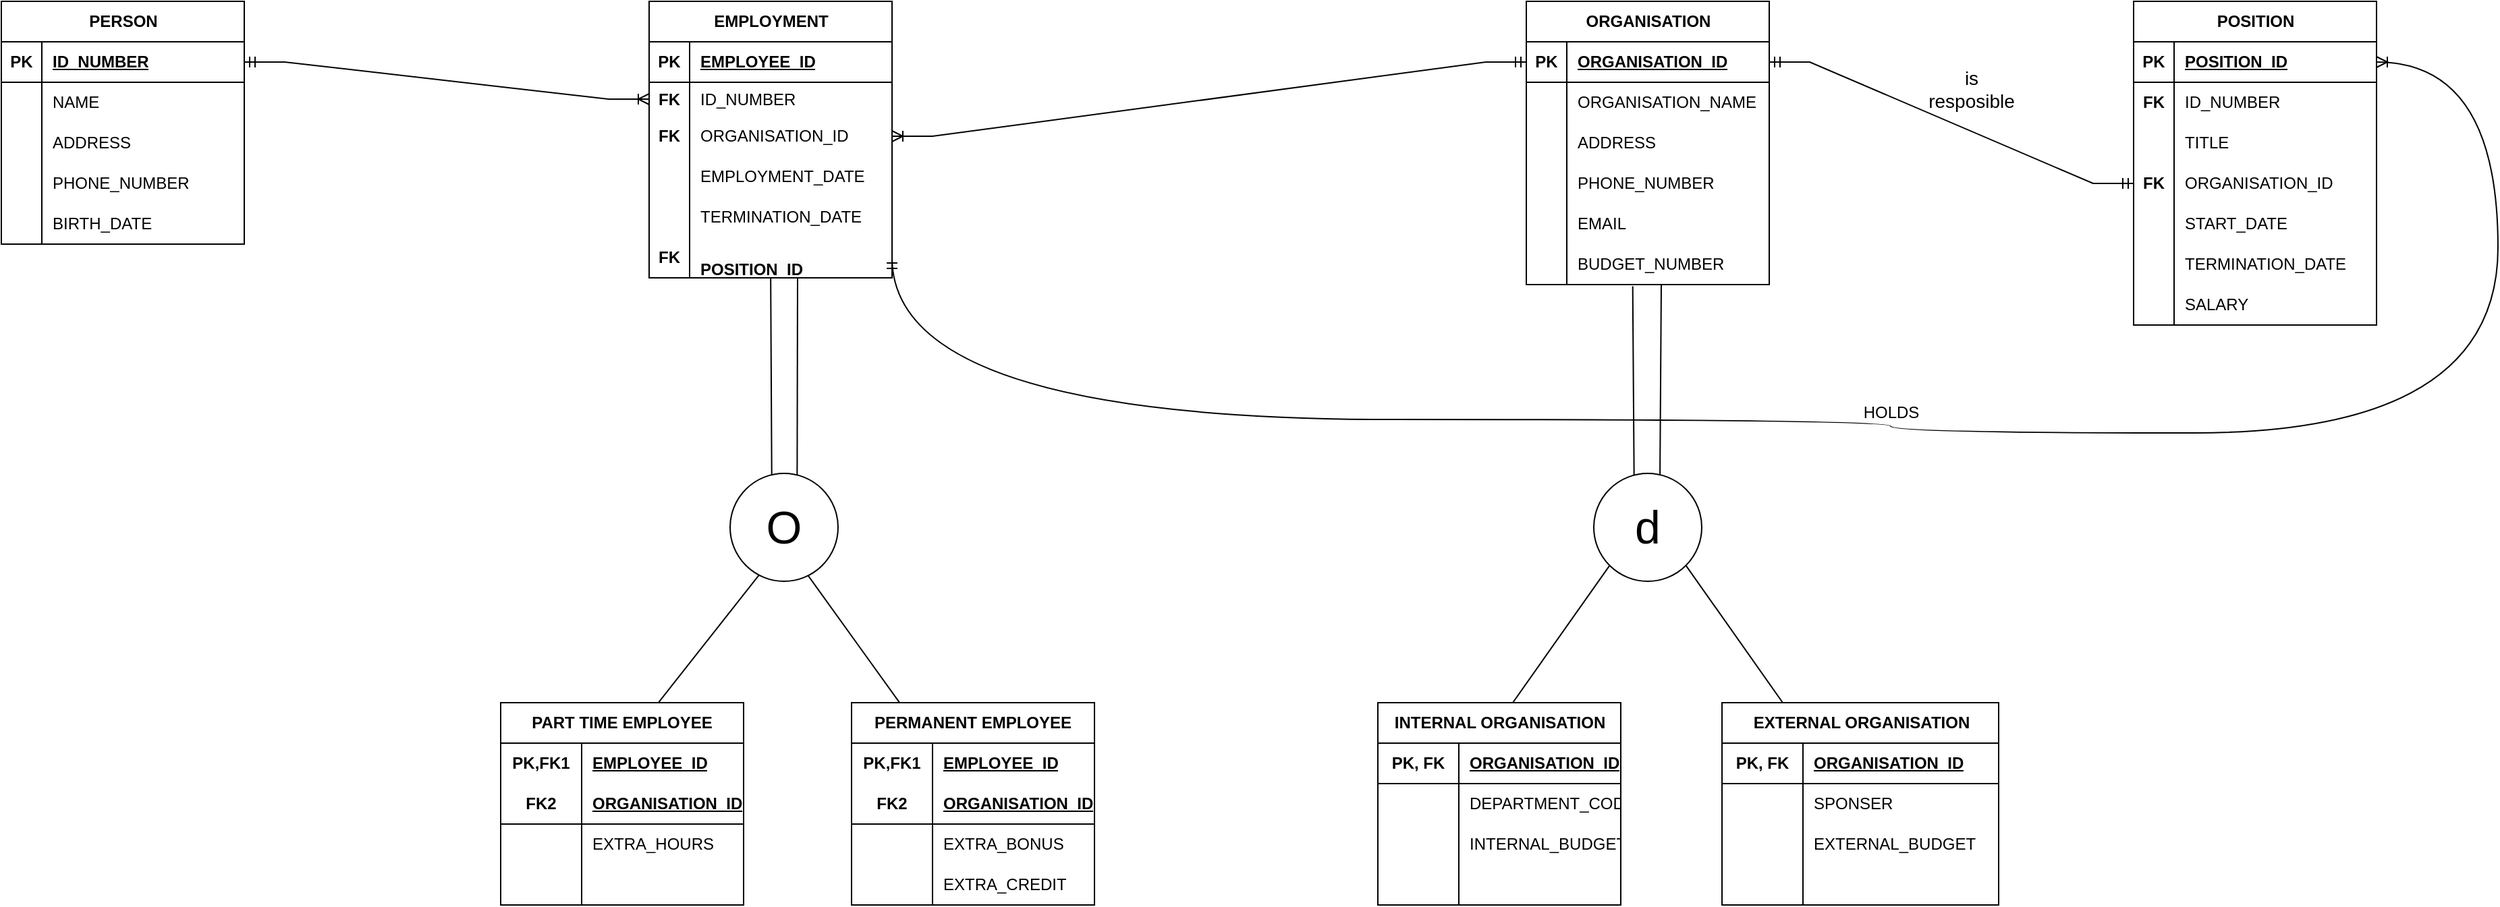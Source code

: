 <mxfile version="26.0.16">
  <diagram id="R2lEEEUBdFMjLlhIrx00" name="Page-1">
    <mxGraphModel dx="1843" dy="956" grid="1" gridSize="10" guides="1" tooltips="1" connect="1" arrows="1" fold="1" page="1" pageScale="1" pageWidth="850" pageHeight="1100" math="0" shadow="0" extFonts="Permanent Marker^https://fonts.googleapis.com/css?family=Permanent+Marker">
      <root>
        <mxCell id="0" />
        <mxCell id="1" parent="0" />
        <mxCell id="_ibBKBcFmwspzpbXnlDC-12" value="PERSON" style="shape=table;startSize=30;container=1;collapsible=1;childLayout=tableLayout;fixedRows=1;rowLines=0;fontStyle=1;align=center;resizeLast=1;html=1;" parent="1" vertex="1">
          <mxGeometry y="120" width="180" height="180" as="geometry" />
        </mxCell>
        <mxCell id="_ibBKBcFmwspzpbXnlDC-13" value="" style="shape=tableRow;horizontal=0;startSize=0;swimlaneHead=0;swimlaneBody=0;fillColor=none;collapsible=0;dropTarget=0;points=[[0,0.5],[1,0.5]];portConstraint=eastwest;top=0;left=0;right=0;bottom=1;" parent="_ibBKBcFmwspzpbXnlDC-12" vertex="1">
          <mxGeometry y="30" width="180" height="30" as="geometry" />
        </mxCell>
        <mxCell id="_ibBKBcFmwspzpbXnlDC-14" value="PK" style="shape=partialRectangle;connectable=0;fillColor=none;top=0;left=0;bottom=0;right=0;fontStyle=1;overflow=hidden;whiteSpace=wrap;html=1;" parent="_ibBKBcFmwspzpbXnlDC-13" vertex="1">
          <mxGeometry width="30" height="30" as="geometry">
            <mxRectangle width="30" height="30" as="alternateBounds" />
          </mxGeometry>
        </mxCell>
        <mxCell id="_ibBKBcFmwspzpbXnlDC-15" value="ID_NUMBER" style="shape=partialRectangle;connectable=0;fillColor=none;top=0;left=0;bottom=0;right=0;align=left;spacingLeft=6;fontStyle=5;overflow=hidden;whiteSpace=wrap;html=1;" parent="_ibBKBcFmwspzpbXnlDC-13" vertex="1">
          <mxGeometry x="30" width="150" height="30" as="geometry">
            <mxRectangle width="150" height="30" as="alternateBounds" />
          </mxGeometry>
        </mxCell>
        <mxCell id="_ibBKBcFmwspzpbXnlDC-16" value="" style="shape=tableRow;horizontal=0;startSize=0;swimlaneHead=0;swimlaneBody=0;fillColor=none;collapsible=0;dropTarget=0;points=[[0,0.5],[1,0.5]];portConstraint=eastwest;top=0;left=0;right=0;bottom=0;" parent="_ibBKBcFmwspzpbXnlDC-12" vertex="1">
          <mxGeometry y="60" width="180" height="30" as="geometry" />
        </mxCell>
        <mxCell id="_ibBKBcFmwspzpbXnlDC-17" value="" style="shape=partialRectangle;connectable=0;fillColor=none;top=0;left=0;bottom=0;right=0;editable=1;overflow=hidden;whiteSpace=wrap;html=1;" parent="_ibBKBcFmwspzpbXnlDC-16" vertex="1">
          <mxGeometry width="30" height="30" as="geometry">
            <mxRectangle width="30" height="30" as="alternateBounds" />
          </mxGeometry>
        </mxCell>
        <mxCell id="_ibBKBcFmwspzpbXnlDC-18" value="NAME" style="shape=partialRectangle;connectable=0;fillColor=none;top=0;left=0;bottom=0;right=0;align=left;spacingLeft=6;overflow=hidden;whiteSpace=wrap;html=1;" parent="_ibBKBcFmwspzpbXnlDC-16" vertex="1">
          <mxGeometry x="30" width="150" height="30" as="geometry">
            <mxRectangle width="150" height="30" as="alternateBounds" />
          </mxGeometry>
        </mxCell>
        <mxCell id="_ibBKBcFmwspzpbXnlDC-19" value="" style="shape=tableRow;horizontal=0;startSize=0;swimlaneHead=0;swimlaneBody=0;fillColor=none;collapsible=0;dropTarget=0;points=[[0,0.5],[1,0.5]];portConstraint=eastwest;top=0;left=0;right=0;bottom=0;" parent="_ibBKBcFmwspzpbXnlDC-12" vertex="1">
          <mxGeometry y="90" width="180" height="30" as="geometry" />
        </mxCell>
        <mxCell id="_ibBKBcFmwspzpbXnlDC-20" value="" style="shape=partialRectangle;connectable=0;fillColor=none;top=0;left=0;bottom=0;right=0;editable=1;overflow=hidden;whiteSpace=wrap;html=1;" parent="_ibBKBcFmwspzpbXnlDC-19" vertex="1">
          <mxGeometry width="30" height="30" as="geometry">
            <mxRectangle width="30" height="30" as="alternateBounds" />
          </mxGeometry>
        </mxCell>
        <mxCell id="_ibBKBcFmwspzpbXnlDC-21" value="ADDRESS" style="shape=partialRectangle;connectable=0;fillColor=none;top=0;left=0;bottom=0;right=0;align=left;spacingLeft=6;overflow=hidden;whiteSpace=wrap;html=1;" parent="_ibBKBcFmwspzpbXnlDC-19" vertex="1">
          <mxGeometry x="30" width="150" height="30" as="geometry">
            <mxRectangle width="150" height="30" as="alternateBounds" />
          </mxGeometry>
        </mxCell>
        <mxCell id="_ibBKBcFmwspzpbXnlDC-22" value="" style="shape=tableRow;horizontal=0;startSize=0;swimlaneHead=0;swimlaneBody=0;fillColor=none;collapsible=0;dropTarget=0;points=[[0,0.5],[1,0.5]];portConstraint=eastwest;top=0;left=0;right=0;bottom=0;" parent="_ibBKBcFmwspzpbXnlDC-12" vertex="1">
          <mxGeometry y="120" width="180" height="30" as="geometry" />
        </mxCell>
        <mxCell id="_ibBKBcFmwspzpbXnlDC-23" value="" style="shape=partialRectangle;connectable=0;fillColor=none;top=0;left=0;bottom=0;right=0;editable=1;overflow=hidden;whiteSpace=wrap;html=1;" parent="_ibBKBcFmwspzpbXnlDC-22" vertex="1">
          <mxGeometry width="30" height="30" as="geometry">
            <mxRectangle width="30" height="30" as="alternateBounds" />
          </mxGeometry>
        </mxCell>
        <mxCell id="_ibBKBcFmwspzpbXnlDC-24" value="PHONE_NUMBER" style="shape=partialRectangle;connectable=0;fillColor=none;top=0;left=0;bottom=0;right=0;align=left;spacingLeft=6;overflow=hidden;whiteSpace=wrap;html=1;" parent="_ibBKBcFmwspzpbXnlDC-22" vertex="1">
          <mxGeometry x="30" width="150" height="30" as="geometry">
            <mxRectangle width="150" height="30" as="alternateBounds" />
          </mxGeometry>
        </mxCell>
        <mxCell id="_ibBKBcFmwspzpbXnlDC-31" value="" style="shape=tableRow;horizontal=0;startSize=0;swimlaneHead=0;swimlaneBody=0;fillColor=none;collapsible=0;dropTarget=0;points=[[0,0.5],[1,0.5]];portConstraint=eastwest;top=0;left=0;right=0;bottom=0;" parent="_ibBKBcFmwspzpbXnlDC-12" vertex="1">
          <mxGeometry y="150" width="180" height="30" as="geometry" />
        </mxCell>
        <mxCell id="_ibBKBcFmwspzpbXnlDC-32" value="" style="shape=partialRectangle;connectable=0;fillColor=none;top=0;left=0;bottom=0;right=0;editable=1;overflow=hidden;whiteSpace=wrap;html=1;" parent="_ibBKBcFmwspzpbXnlDC-31" vertex="1">
          <mxGeometry width="30" height="30" as="geometry">
            <mxRectangle width="30" height="30" as="alternateBounds" />
          </mxGeometry>
        </mxCell>
        <mxCell id="_ibBKBcFmwspzpbXnlDC-33" value="BIRTH_DATE" style="shape=partialRectangle;connectable=0;fillColor=none;top=0;left=0;bottom=0;right=0;align=left;spacingLeft=6;overflow=hidden;whiteSpace=wrap;html=1;" parent="_ibBKBcFmwspzpbXnlDC-31" vertex="1">
          <mxGeometry x="30" width="150" height="30" as="geometry">
            <mxRectangle width="150" height="30" as="alternateBounds" />
          </mxGeometry>
        </mxCell>
        <mxCell id="_ibBKBcFmwspzpbXnlDC-37" value="EMPLOYMENT" style="shape=table;startSize=30;container=1;collapsible=1;childLayout=tableLayout;fixedRows=1;rowLines=0;fontStyle=1;align=center;resizeLast=1;html=1;" parent="1" vertex="1">
          <mxGeometry x="480" y="120" width="180" height="205" as="geometry" />
        </mxCell>
        <mxCell id="_ibBKBcFmwspzpbXnlDC-38" value="" style="shape=tableRow;horizontal=0;startSize=0;swimlaneHead=0;swimlaneBody=0;fillColor=none;collapsible=0;dropTarget=0;points=[[0,0.5],[1,0.5]];portConstraint=eastwest;top=0;left=0;right=0;bottom=1;" parent="_ibBKBcFmwspzpbXnlDC-37" vertex="1">
          <mxGeometry y="30" width="180" height="30" as="geometry" />
        </mxCell>
        <mxCell id="_ibBKBcFmwspzpbXnlDC-39" value="PK" style="shape=partialRectangle;connectable=0;fillColor=none;top=0;left=0;bottom=0;right=0;fontStyle=1;overflow=hidden;whiteSpace=wrap;html=1;" parent="_ibBKBcFmwspzpbXnlDC-38" vertex="1">
          <mxGeometry width="30" height="30" as="geometry">
            <mxRectangle width="30" height="30" as="alternateBounds" />
          </mxGeometry>
        </mxCell>
        <mxCell id="_ibBKBcFmwspzpbXnlDC-40" value="EMPLOYEE_ID" style="shape=partialRectangle;connectable=0;fillColor=none;top=0;left=0;bottom=0;right=0;align=left;spacingLeft=6;fontStyle=5;overflow=hidden;whiteSpace=wrap;html=1;" parent="_ibBKBcFmwspzpbXnlDC-38" vertex="1">
          <mxGeometry x="30" width="150" height="30" as="geometry">
            <mxRectangle width="150" height="30" as="alternateBounds" />
          </mxGeometry>
        </mxCell>
        <mxCell id="_ibBKBcFmwspzpbXnlDC-41" value="" style="shape=tableRow;horizontal=0;startSize=0;swimlaneHead=0;swimlaneBody=0;fillColor=none;collapsible=0;dropTarget=0;points=[[0,0.5],[1,0.5]];portConstraint=eastwest;top=0;left=0;right=0;bottom=0;" parent="_ibBKBcFmwspzpbXnlDC-37" vertex="1">
          <mxGeometry y="60" width="180" height="25" as="geometry" />
        </mxCell>
        <mxCell id="_ibBKBcFmwspzpbXnlDC-42" value="&lt;b&gt;FK&lt;/b&gt;" style="shape=partialRectangle;connectable=0;fillColor=none;top=0;left=0;bottom=0;right=0;editable=1;overflow=hidden;whiteSpace=wrap;html=1;" parent="_ibBKBcFmwspzpbXnlDC-41" vertex="1">
          <mxGeometry width="30" height="25" as="geometry">
            <mxRectangle width="30" height="25" as="alternateBounds" />
          </mxGeometry>
        </mxCell>
        <mxCell id="_ibBKBcFmwspzpbXnlDC-43" value="ID_NUMBER" style="shape=partialRectangle;connectable=0;fillColor=none;top=0;left=0;bottom=0;right=0;align=left;spacingLeft=6;overflow=hidden;whiteSpace=wrap;html=1;" parent="_ibBKBcFmwspzpbXnlDC-41" vertex="1">
          <mxGeometry x="30" width="150" height="25" as="geometry">
            <mxRectangle width="150" height="25" as="alternateBounds" />
          </mxGeometry>
        </mxCell>
        <mxCell id="_ibBKBcFmwspzpbXnlDC-44" value="" style="shape=tableRow;horizontal=0;startSize=0;swimlaneHead=0;swimlaneBody=0;fillColor=none;collapsible=0;dropTarget=0;points=[[0,0.5],[1,0.5]];portConstraint=eastwest;top=0;left=0;right=0;bottom=0;" parent="_ibBKBcFmwspzpbXnlDC-37" vertex="1">
          <mxGeometry y="85" width="180" height="30" as="geometry" />
        </mxCell>
        <mxCell id="_ibBKBcFmwspzpbXnlDC-45" value="&lt;b&gt;FK&lt;/b&gt;" style="shape=partialRectangle;connectable=0;fillColor=none;top=0;left=0;bottom=0;right=0;editable=1;overflow=hidden;whiteSpace=wrap;html=1;" parent="_ibBKBcFmwspzpbXnlDC-44" vertex="1">
          <mxGeometry width="30" height="30" as="geometry">
            <mxRectangle width="30" height="30" as="alternateBounds" />
          </mxGeometry>
        </mxCell>
        <mxCell id="_ibBKBcFmwspzpbXnlDC-46" value="ORGANISATION_ID" style="shape=partialRectangle;connectable=0;fillColor=none;top=0;left=0;bottom=0;right=0;align=left;spacingLeft=6;overflow=hidden;whiteSpace=wrap;html=1;" parent="_ibBKBcFmwspzpbXnlDC-44" vertex="1">
          <mxGeometry x="30" width="150" height="30" as="geometry">
            <mxRectangle width="150" height="30" as="alternateBounds" />
          </mxGeometry>
        </mxCell>
        <mxCell id="_ibBKBcFmwspzpbXnlDC-47" value="" style="shape=tableRow;horizontal=0;startSize=0;swimlaneHead=0;swimlaneBody=0;fillColor=none;collapsible=0;dropTarget=0;points=[[0,0.5],[1,0.5]];portConstraint=eastwest;top=0;left=0;right=0;bottom=0;" parent="_ibBKBcFmwspzpbXnlDC-37" vertex="1">
          <mxGeometry y="115" width="180" height="30" as="geometry" />
        </mxCell>
        <mxCell id="_ibBKBcFmwspzpbXnlDC-48" value="" style="shape=partialRectangle;connectable=0;fillColor=none;top=0;left=0;bottom=0;right=0;editable=1;overflow=hidden;whiteSpace=wrap;html=1;" parent="_ibBKBcFmwspzpbXnlDC-47" vertex="1">
          <mxGeometry width="30" height="30" as="geometry">
            <mxRectangle width="30" height="30" as="alternateBounds" />
          </mxGeometry>
        </mxCell>
        <mxCell id="_ibBKBcFmwspzpbXnlDC-49" value="EMPLOYMENT_DATE" style="shape=partialRectangle;connectable=0;fillColor=none;top=0;left=0;bottom=0;right=0;align=left;spacingLeft=6;overflow=hidden;whiteSpace=wrap;html=1;" parent="_ibBKBcFmwspzpbXnlDC-47" vertex="1">
          <mxGeometry x="30" width="150" height="30" as="geometry">
            <mxRectangle width="150" height="30" as="alternateBounds" />
          </mxGeometry>
        </mxCell>
        <mxCell id="_ibBKBcFmwspzpbXnlDC-50" value="" style="shape=tableRow;horizontal=0;startSize=0;swimlaneHead=0;swimlaneBody=0;fillColor=none;collapsible=0;dropTarget=0;points=[[0,0.5],[1,0.5]];portConstraint=eastwest;top=0;left=0;right=0;bottom=0;" parent="_ibBKBcFmwspzpbXnlDC-37" vertex="1">
          <mxGeometry y="145" width="180" height="30" as="geometry" />
        </mxCell>
        <mxCell id="_ibBKBcFmwspzpbXnlDC-51" value="" style="shape=partialRectangle;connectable=0;fillColor=none;top=0;left=0;bottom=0;right=0;editable=1;overflow=hidden;whiteSpace=wrap;html=1;" parent="_ibBKBcFmwspzpbXnlDC-50" vertex="1">
          <mxGeometry width="30" height="30" as="geometry">
            <mxRectangle width="30" height="30" as="alternateBounds" />
          </mxGeometry>
        </mxCell>
        <mxCell id="_ibBKBcFmwspzpbXnlDC-52" value="TERMINATION_DATE" style="shape=partialRectangle;connectable=0;fillColor=none;top=0;left=0;bottom=0;right=0;align=left;spacingLeft=6;overflow=hidden;whiteSpace=wrap;html=1;" parent="_ibBKBcFmwspzpbXnlDC-50" vertex="1">
          <mxGeometry x="30" width="150" height="30" as="geometry">
            <mxRectangle width="150" height="30" as="alternateBounds" />
          </mxGeometry>
        </mxCell>
        <mxCell id="_ibBKBcFmwspzpbXnlDC-53" value="" style="shape=tableRow;horizontal=0;startSize=0;swimlaneHead=0;swimlaneBody=0;fillColor=none;collapsible=0;dropTarget=0;points=[[0,0.5],[1,0.5]];portConstraint=eastwest;top=0;left=0;right=0;bottom=0;" parent="_ibBKBcFmwspzpbXnlDC-37" vertex="1">
          <mxGeometry y="175" width="180" height="30" as="geometry" />
        </mxCell>
        <mxCell id="_ibBKBcFmwspzpbXnlDC-54" value="&lt;b&gt;FK&lt;/b&gt;" style="shape=partialRectangle;connectable=0;fillColor=none;top=0;left=0;bottom=0;right=0;editable=1;overflow=hidden;whiteSpace=wrap;html=1;" parent="_ibBKBcFmwspzpbXnlDC-53" vertex="1">
          <mxGeometry width="30" height="30" as="geometry">
            <mxRectangle width="30" height="30" as="alternateBounds" />
          </mxGeometry>
        </mxCell>
        <mxCell id="_ibBKBcFmwspzpbXnlDC-55" value="&#xa;&lt;span style=&quot;color: rgb(0, 0, 0); font-family: Helvetica; font-size: 12px; font-style: normal; font-variant-ligatures: normal; font-variant-caps: normal; font-weight: 700; letter-spacing: normal; orphans: 2; text-align: left; text-indent: 0px; text-transform: none; widows: 2; word-spacing: 0px; -webkit-text-stroke-width: 0px; white-space: normal; background-color: rgb(251, 251, 251); text-decoration: underline; display: inline !important; float: none;&quot;&gt;POSITION_ID&lt;/span&gt;&#xa;&#xa;" style="shape=partialRectangle;connectable=0;fillColor=none;top=0;left=0;bottom=0;right=0;align=left;spacingLeft=6;overflow=hidden;whiteSpace=wrap;html=1;" parent="_ibBKBcFmwspzpbXnlDC-53" vertex="1">
          <mxGeometry x="30" width="150" height="30" as="geometry">
            <mxRectangle width="150" height="30" as="alternateBounds" />
          </mxGeometry>
        </mxCell>
        <mxCell id="_ibBKBcFmwspzpbXnlDC-72" value="ORGANISATION" style="shape=table;startSize=30;container=1;collapsible=1;childLayout=tableLayout;fixedRows=1;rowLines=0;fontStyle=1;align=center;resizeLast=1;html=1;" parent="1" vertex="1">
          <mxGeometry x="1130" y="120" width="180" height="210" as="geometry" />
        </mxCell>
        <mxCell id="_ibBKBcFmwspzpbXnlDC-73" value="" style="shape=tableRow;horizontal=0;startSize=0;swimlaneHead=0;swimlaneBody=0;fillColor=none;collapsible=0;dropTarget=0;points=[[0,0.5],[1,0.5]];portConstraint=eastwest;top=0;left=0;right=0;bottom=1;" parent="_ibBKBcFmwspzpbXnlDC-72" vertex="1">
          <mxGeometry y="30" width="180" height="30" as="geometry" />
        </mxCell>
        <mxCell id="_ibBKBcFmwspzpbXnlDC-74" value="PK" style="shape=partialRectangle;connectable=0;fillColor=none;top=0;left=0;bottom=0;right=0;fontStyle=1;overflow=hidden;whiteSpace=wrap;html=1;" parent="_ibBKBcFmwspzpbXnlDC-73" vertex="1">
          <mxGeometry width="30" height="30" as="geometry">
            <mxRectangle width="30" height="30" as="alternateBounds" />
          </mxGeometry>
        </mxCell>
        <mxCell id="_ibBKBcFmwspzpbXnlDC-75" value="ORGANISATION_ID" style="shape=partialRectangle;connectable=0;fillColor=none;top=0;left=0;bottom=0;right=0;align=left;spacingLeft=6;fontStyle=5;overflow=hidden;whiteSpace=wrap;html=1;" parent="_ibBKBcFmwspzpbXnlDC-73" vertex="1">
          <mxGeometry x="30" width="150" height="30" as="geometry">
            <mxRectangle width="150" height="30" as="alternateBounds" />
          </mxGeometry>
        </mxCell>
        <mxCell id="_ibBKBcFmwspzpbXnlDC-76" value="" style="shape=tableRow;horizontal=0;startSize=0;swimlaneHead=0;swimlaneBody=0;fillColor=none;collapsible=0;dropTarget=0;points=[[0,0.5],[1,0.5]];portConstraint=eastwest;top=0;left=0;right=0;bottom=0;" parent="_ibBKBcFmwspzpbXnlDC-72" vertex="1">
          <mxGeometry y="60" width="180" height="30" as="geometry" />
        </mxCell>
        <mxCell id="_ibBKBcFmwspzpbXnlDC-77" value="" style="shape=partialRectangle;connectable=0;fillColor=none;top=0;left=0;bottom=0;right=0;editable=1;overflow=hidden;whiteSpace=wrap;html=1;" parent="_ibBKBcFmwspzpbXnlDC-76" vertex="1">
          <mxGeometry width="30" height="30" as="geometry">
            <mxRectangle width="30" height="30" as="alternateBounds" />
          </mxGeometry>
        </mxCell>
        <mxCell id="_ibBKBcFmwspzpbXnlDC-78" value="ORGANISATION_NAME" style="shape=partialRectangle;connectable=0;fillColor=none;top=0;left=0;bottom=0;right=0;align=left;spacingLeft=6;overflow=hidden;whiteSpace=wrap;html=1;" parent="_ibBKBcFmwspzpbXnlDC-76" vertex="1">
          <mxGeometry x="30" width="150" height="30" as="geometry">
            <mxRectangle width="150" height="30" as="alternateBounds" />
          </mxGeometry>
        </mxCell>
        <mxCell id="_ibBKBcFmwspzpbXnlDC-79" value="" style="shape=tableRow;horizontal=0;startSize=0;swimlaneHead=0;swimlaneBody=0;fillColor=none;collapsible=0;dropTarget=0;points=[[0,0.5],[1,0.5]];portConstraint=eastwest;top=0;left=0;right=0;bottom=0;" parent="_ibBKBcFmwspzpbXnlDC-72" vertex="1">
          <mxGeometry y="90" width="180" height="30" as="geometry" />
        </mxCell>
        <mxCell id="_ibBKBcFmwspzpbXnlDC-80" value="" style="shape=partialRectangle;connectable=0;fillColor=none;top=0;left=0;bottom=0;right=0;editable=1;overflow=hidden;whiteSpace=wrap;html=1;" parent="_ibBKBcFmwspzpbXnlDC-79" vertex="1">
          <mxGeometry width="30" height="30" as="geometry">
            <mxRectangle width="30" height="30" as="alternateBounds" />
          </mxGeometry>
        </mxCell>
        <mxCell id="_ibBKBcFmwspzpbXnlDC-81" value="ADDRESS" style="shape=partialRectangle;connectable=0;fillColor=none;top=0;left=0;bottom=0;right=0;align=left;spacingLeft=6;overflow=hidden;whiteSpace=wrap;html=1;" parent="_ibBKBcFmwspzpbXnlDC-79" vertex="1">
          <mxGeometry x="30" width="150" height="30" as="geometry">
            <mxRectangle width="150" height="30" as="alternateBounds" />
          </mxGeometry>
        </mxCell>
        <mxCell id="_ibBKBcFmwspzpbXnlDC-82" value="" style="shape=tableRow;horizontal=0;startSize=0;swimlaneHead=0;swimlaneBody=0;fillColor=none;collapsible=0;dropTarget=0;points=[[0,0.5],[1,0.5]];portConstraint=eastwest;top=0;left=0;right=0;bottom=0;" parent="_ibBKBcFmwspzpbXnlDC-72" vertex="1">
          <mxGeometry y="120" width="180" height="30" as="geometry" />
        </mxCell>
        <mxCell id="_ibBKBcFmwspzpbXnlDC-83" value="" style="shape=partialRectangle;connectable=0;fillColor=none;top=0;left=0;bottom=0;right=0;editable=1;overflow=hidden;whiteSpace=wrap;html=1;" parent="_ibBKBcFmwspzpbXnlDC-82" vertex="1">
          <mxGeometry width="30" height="30" as="geometry">
            <mxRectangle width="30" height="30" as="alternateBounds" />
          </mxGeometry>
        </mxCell>
        <mxCell id="_ibBKBcFmwspzpbXnlDC-84" value="PHONE_NUMBER" style="shape=partialRectangle;connectable=0;fillColor=none;top=0;left=0;bottom=0;right=0;align=left;spacingLeft=6;overflow=hidden;whiteSpace=wrap;html=1;" parent="_ibBKBcFmwspzpbXnlDC-82" vertex="1">
          <mxGeometry x="30" width="150" height="30" as="geometry">
            <mxRectangle width="150" height="30" as="alternateBounds" />
          </mxGeometry>
        </mxCell>
        <mxCell id="_ibBKBcFmwspzpbXnlDC-101" value="" style="shape=tableRow;horizontal=0;startSize=0;swimlaneHead=0;swimlaneBody=0;fillColor=none;collapsible=0;dropTarget=0;points=[[0,0.5],[1,0.5]];portConstraint=eastwest;top=0;left=0;right=0;bottom=0;" parent="_ibBKBcFmwspzpbXnlDC-72" vertex="1">
          <mxGeometry y="150" width="180" height="30" as="geometry" />
        </mxCell>
        <mxCell id="_ibBKBcFmwspzpbXnlDC-102" value="" style="shape=partialRectangle;connectable=0;fillColor=none;top=0;left=0;bottom=0;right=0;editable=1;overflow=hidden;whiteSpace=wrap;html=1;" parent="_ibBKBcFmwspzpbXnlDC-101" vertex="1">
          <mxGeometry width="30" height="30" as="geometry">
            <mxRectangle width="30" height="30" as="alternateBounds" />
          </mxGeometry>
        </mxCell>
        <mxCell id="_ibBKBcFmwspzpbXnlDC-103" value="EMAIL" style="shape=partialRectangle;connectable=0;fillColor=none;top=0;left=0;bottom=0;right=0;align=left;spacingLeft=6;overflow=hidden;whiteSpace=wrap;html=1;" parent="_ibBKBcFmwspzpbXnlDC-101" vertex="1">
          <mxGeometry x="30" width="150" height="30" as="geometry">
            <mxRectangle width="150" height="30" as="alternateBounds" />
          </mxGeometry>
        </mxCell>
        <mxCell id="_ibBKBcFmwspzpbXnlDC-104" value="" style="shape=tableRow;horizontal=0;startSize=0;swimlaneHead=0;swimlaneBody=0;fillColor=none;collapsible=0;dropTarget=0;points=[[0,0.5],[1,0.5]];portConstraint=eastwest;top=0;left=0;right=0;bottom=0;" parent="_ibBKBcFmwspzpbXnlDC-72" vertex="1">
          <mxGeometry y="180" width="180" height="30" as="geometry" />
        </mxCell>
        <mxCell id="_ibBKBcFmwspzpbXnlDC-105" value="" style="shape=partialRectangle;connectable=0;fillColor=none;top=0;left=0;bottom=0;right=0;editable=1;overflow=hidden;whiteSpace=wrap;html=1;" parent="_ibBKBcFmwspzpbXnlDC-104" vertex="1">
          <mxGeometry width="30" height="30" as="geometry">
            <mxRectangle width="30" height="30" as="alternateBounds" />
          </mxGeometry>
        </mxCell>
        <mxCell id="_ibBKBcFmwspzpbXnlDC-106" value="BUDGET_NUMBER" style="shape=partialRectangle;connectable=0;fillColor=none;top=0;left=0;bottom=0;right=0;align=left;spacingLeft=6;overflow=hidden;whiteSpace=wrap;html=1;" parent="_ibBKBcFmwspzpbXnlDC-104" vertex="1">
          <mxGeometry x="30" width="150" height="30" as="geometry">
            <mxRectangle width="150" height="30" as="alternateBounds" />
          </mxGeometry>
        </mxCell>
        <mxCell id="_ibBKBcFmwspzpbXnlDC-110" value="" style="edgeStyle=entityRelationEdgeStyle;fontSize=12;html=1;endArrow=ERoneToMany;startArrow=ERmandOne;rounded=0;exitX=1;exitY=0.5;exitDx=0;exitDy=0;" parent="1" source="_ibBKBcFmwspzpbXnlDC-13" target="_ibBKBcFmwspzpbXnlDC-41" edge="1">
          <mxGeometry width="100" height="100" relative="1" as="geometry">
            <mxPoint x="370" y="390" as="sourcePoint" />
            <mxPoint x="470" y="290" as="targetPoint" />
            <Array as="points">
              <mxPoint x="250" y="220" />
            </Array>
          </mxGeometry>
        </mxCell>
        <mxCell id="_ibBKBcFmwspzpbXnlDC-111" value="" style="edgeStyle=entityRelationEdgeStyle;fontSize=12;html=1;endArrow=ERoneToMany;startArrow=ERmandOne;rounded=0;exitX=0;exitY=0.5;exitDx=0;exitDy=0;entryX=1;entryY=0.5;entryDx=0;entryDy=0;" parent="1" source="_ibBKBcFmwspzpbXnlDC-73" target="_ibBKBcFmwspzpbXnlDC-44" edge="1">
          <mxGeometry width="100" height="100" relative="1" as="geometry">
            <mxPoint x="370" y="390" as="sourcePoint" />
            <mxPoint x="470" y="290" as="targetPoint" />
            <Array as="points">
              <mxPoint x="630" y="190" />
              <mxPoint x="610" y="200" />
            </Array>
          </mxGeometry>
        </mxCell>
        <mxCell id="_ibBKBcFmwspzpbXnlDC-132" value="" style="endArrow=none;html=1;rounded=0;exitX=0.621;exitY=0.068;exitDx=0;exitDy=0;exitPerimeter=0;" parent="1" source="_ibBKBcFmwspzpbXnlDC-134" edge="1">
          <mxGeometry relative="1" as="geometry">
            <mxPoint x="334" y="480" as="sourcePoint" />
            <mxPoint x="590" y="325" as="targetPoint" />
          </mxGeometry>
        </mxCell>
        <mxCell id="_ibBKBcFmwspzpbXnlDC-133" value="" style="endArrow=none;html=1;rounded=0;exitX=0.386;exitY=0.067;exitDx=0;exitDy=0;exitPerimeter=0;" parent="1" source="_ibBKBcFmwspzpbXnlDC-134" target="_ibBKBcFmwspzpbXnlDC-53" edge="1">
          <mxGeometry relative="1" as="geometry">
            <mxPoint x="359.5" y="479" as="sourcePoint" />
            <mxPoint x="591" y="326" as="targetPoint" />
          </mxGeometry>
        </mxCell>
        <mxCell id="_ibBKBcFmwspzpbXnlDC-134" value="" style="ellipse;whiteSpace=wrap;html=1;aspect=fixed;" parent="1" vertex="1">
          <mxGeometry x="540" y="470" width="80" height="80" as="geometry" />
        </mxCell>
        <mxCell id="_ibBKBcFmwspzpbXnlDC-135" value="" style="endArrow=none;html=1;rounded=0;entryX=0.266;entryY=0.944;entryDx=0;entryDy=0;entryPerimeter=0;exitX=0.642;exitY=0.011;exitDx=0;exitDy=0;exitPerimeter=0;" parent="1" source="_ibBKBcFmwspzpbXnlDC-150" target="_ibBKBcFmwspzpbXnlDC-134" edge="1">
          <mxGeometry width="50" height="50" relative="1" as="geometry">
            <mxPoint x="240" y="640" as="sourcePoint" />
            <mxPoint x="320" y="530" as="targetPoint" />
          </mxGeometry>
        </mxCell>
        <mxCell id="_ibBKBcFmwspzpbXnlDC-136" value="" style="endArrow=none;html=1;rounded=0;entryX=0.722;entryY=0.946;entryDx=0;entryDy=0;entryPerimeter=0;exitX=0.202;exitY=0.007;exitDx=0;exitDy=0;exitPerimeter=0;" parent="1" source="_ibBKBcFmwspzpbXnlDC-176" target="_ibBKBcFmwspzpbXnlDC-134" edge="1">
          <mxGeometry width="50" height="50" relative="1" as="geometry">
            <mxPoint x="450" y="640" as="sourcePoint" />
            <mxPoint x="380" y="540" as="targetPoint" />
          </mxGeometry>
        </mxCell>
        <mxCell id="_ibBKBcFmwspzpbXnlDC-150" value="PART TIME EMPLOYEE" style="shape=table;startSize=30;container=1;collapsible=1;childLayout=tableLayout;fixedRows=1;rowLines=0;fontStyle=1;align=center;resizeLast=1;html=1;whiteSpace=wrap;" parent="1" vertex="1">
          <mxGeometry x="370" y="640" width="180" height="150" as="geometry" />
        </mxCell>
        <mxCell id="_ibBKBcFmwspzpbXnlDC-151" value="" style="shape=tableRow;horizontal=0;startSize=0;swimlaneHead=0;swimlaneBody=0;fillColor=none;collapsible=0;dropTarget=0;points=[[0,0.5],[1,0.5]];portConstraint=eastwest;top=0;left=0;right=0;bottom=0;html=1;" parent="_ibBKBcFmwspzpbXnlDC-150" vertex="1">
          <mxGeometry y="30" width="180" height="30" as="geometry" />
        </mxCell>
        <mxCell id="_ibBKBcFmwspzpbXnlDC-152" value="PK,FK1" style="shape=partialRectangle;connectable=0;fillColor=none;top=0;left=0;bottom=0;right=0;fontStyle=1;overflow=hidden;html=1;whiteSpace=wrap;" parent="_ibBKBcFmwspzpbXnlDC-151" vertex="1">
          <mxGeometry width="60" height="30" as="geometry">
            <mxRectangle width="60" height="30" as="alternateBounds" />
          </mxGeometry>
        </mxCell>
        <mxCell id="_ibBKBcFmwspzpbXnlDC-153" value="EMPLOYEE_ID" style="shape=partialRectangle;connectable=0;fillColor=none;top=0;left=0;bottom=0;right=0;align=left;spacingLeft=6;fontStyle=5;overflow=hidden;html=1;whiteSpace=wrap;" parent="_ibBKBcFmwspzpbXnlDC-151" vertex="1">
          <mxGeometry x="60" width="120" height="30" as="geometry">
            <mxRectangle width="120" height="30" as="alternateBounds" />
          </mxGeometry>
        </mxCell>
        <mxCell id="_ibBKBcFmwspzpbXnlDC-154" value="" style="shape=tableRow;horizontal=0;startSize=0;swimlaneHead=0;swimlaneBody=0;fillColor=none;collapsible=0;dropTarget=0;points=[[0,0.5],[1,0.5]];portConstraint=eastwest;top=0;left=0;right=0;bottom=1;html=1;" parent="_ibBKBcFmwspzpbXnlDC-150" vertex="1">
          <mxGeometry y="60" width="180" height="30" as="geometry" />
        </mxCell>
        <mxCell id="_ibBKBcFmwspzpbXnlDC-155" value="FK2" style="shape=partialRectangle;connectable=0;fillColor=none;top=0;left=0;bottom=0;right=0;fontStyle=1;overflow=hidden;html=1;whiteSpace=wrap;" parent="_ibBKBcFmwspzpbXnlDC-154" vertex="1">
          <mxGeometry width="60" height="30" as="geometry">
            <mxRectangle width="60" height="30" as="alternateBounds" />
          </mxGeometry>
        </mxCell>
        <mxCell id="_ibBKBcFmwspzpbXnlDC-156" value="ORGANISATION_ID" style="shape=partialRectangle;connectable=0;fillColor=none;top=0;left=0;bottom=0;right=0;align=left;spacingLeft=6;fontStyle=5;overflow=hidden;html=1;whiteSpace=wrap;" parent="_ibBKBcFmwspzpbXnlDC-154" vertex="1">
          <mxGeometry x="60" width="120" height="30" as="geometry">
            <mxRectangle width="120" height="30" as="alternateBounds" />
          </mxGeometry>
        </mxCell>
        <mxCell id="_ibBKBcFmwspzpbXnlDC-157" value="" style="shape=tableRow;horizontal=0;startSize=0;swimlaneHead=0;swimlaneBody=0;fillColor=none;collapsible=0;dropTarget=0;points=[[0,0.5],[1,0.5]];portConstraint=eastwest;top=0;left=0;right=0;bottom=0;html=1;" parent="_ibBKBcFmwspzpbXnlDC-150" vertex="1">
          <mxGeometry y="90" width="180" height="30" as="geometry" />
        </mxCell>
        <mxCell id="_ibBKBcFmwspzpbXnlDC-158" value="" style="shape=partialRectangle;connectable=0;fillColor=none;top=0;left=0;bottom=0;right=0;editable=1;overflow=hidden;html=1;whiteSpace=wrap;" parent="_ibBKBcFmwspzpbXnlDC-157" vertex="1">
          <mxGeometry width="60" height="30" as="geometry">
            <mxRectangle width="60" height="30" as="alternateBounds" />
          </mxGeometry>
        </mxCell>
        <mxCell id="_ibBKBcFmwspzpbXnlDC-159" value="EXTRA_HOURS" style="shape=partialRectangle;connectable=0;fillColor=none;top=0;left=0;bottom=0;right=0;align=left;spacingLeft=6;overflow=hidden;html=1;whiteSpace=wrap;" parent="_ibBKBcFmwspzpbXnlDC-157" vertex="1">
          <mxGeometry x="60" width="120" height="30" as="geometry">
            <mxRectangle width="120" height="30" as="alternateBounds" />
          </mxGeometry>
        </mxCell>
        <mxCell id="_ibBKBcFmwspzpbXnlDC-160" value="" style="shape=tableRow;horizontal=0;startSize=0;swimlaneHead=0;swimlaneBody=0;fillColor=none;collapsible=0;dropTarget=0;points=[[0,0.5],[1,0.5]];portConstraint=eastwest;top=0;left=0;right=0;bottom=0;html=1;" parent="_ibBKBcFmwspzpbXnlDC-150" vertex="1">
          <mxGeometry y="120" width="180" height="30" as="geometry" />
        </mxCell>
        <mxCell id="_ibBKBcFmwspzpbXnlDC-161" value="" style="shape=partialRectangle;connectable=0;fillColor=none;top=0;left=0;bottom=0;right=0;editable=1;overflow=hidden;html=1;whiteSpace=wrap;" parent="_ibBKBcFmwspzpbXnlDC-160" vertex="1">
          <mxGeometry width="60" height="30" as="geometry">
            <mxRectangle width="60" height="30" as="alternateBounds" />
          </mxGeometry>
        </mxCell>
        <mxCell id="_ibBKBcFmwspzpbXnlDC-162" value="" style="shape=partialRectangle;connectable=0;fillColor=none;top=0;left=0;bottom=0;right=0;align=left;spacingLeft=6;overflow=hidden;html=1;whiteSpace=wrap;" parent="_ibBKBcFmwspzpbXnlDC-160" vertex="1">
          <mxGeometry x="60" width="120" height="30" as="geometry">
            <mxRectangle width="120" height="30" as="alternateBounds" />
          </mxGeometry>
        </mxCell>
        <mxCell id="_ibBKBcFmwspzpbXnlDC-176" value="PERMANENT EMPLOYEE" style="shape=table;startSize=30;container=1;collapsible=1;childLayout=tableLayout;fixedRows=1;rowLines=0;fontStyle=1;align=center;resizeLast=1;html=1;whiteSpace=wrap;" parent="1" vertex="1">
          <mxGeometry x="630" y="640" width="180" height="150" as="geometry" />
        </mxCell>
        <mxCell id="_ibBKBcFmwspzpbXnlDC-177" value="" style="shape=tableRow;horizontal=0;startSize=0;swimlaneHead=0;swimlaneBody=0;fillColor=none;collapsible=0;dropTarget=0;points=[[0,0.5],[1,0.5]];portConstraint=eastwest;top=0;left=0;right=0;bottom=0;html=1;" parent="_ibBKBcFmwspzpbXnlDC-176" vertex="1">
          <mxGeometry y="30" width="180" height="30" as="geometry" />
        </mxCell>
        <mxCell id="_ibBKBcFmwspzpbXnlDC-178" value="PK,FK1" style="shape=partialRectangle;connectable=0;fillColor=none;top=0;left=0;bottom=0;right=0;fontStyle=1;overflow=hidden;html=1;whiteSpace=wrap;" parent="_ibBKBcFmwspzpbXnlDC-177" vertex="1">
          <mxGeometry width="60" height="30" as="geometry">
            <mxRectangle width="60" height="30" as="alternateBounds" />
          </mxGeometry>
        </mxCell>
        <mxCell id="_ibBKBcFmwspzpbXnlDC-179" value="EMPLOYEE_ID" style="shape=partialRectangle;connectable=0;fillColor=none;top=0;left=0;bottom=0;right=0;align=left;spacingLeft=6;fontStyle=5;overflow=hidden;html=1;whiteSpace=wrap;" parent="_ibBKBcFmwspzpbXnlDC-177" vertex="1">
          <mxGeometry x="60" width="120" height="30" as="geometry">
            <mxRectangle width="120" height="30" as="alternateBounds" />
          </mxGeometry>
        </mxCell>
        <mxCell id="_ibBKBcFmwspzpbXnlDC-180" value="" style="shape=tableRow;horizontal=0;startSize=0;swimlaneHead=0;swimlaneBody=0;fillColor=none;collapsible=0;dropTarget=0;points=[[0,0.5],[1,0.5]];portConstraint=eastwest;top=0;left=0;right=0;bottom=1;html=1;" parent="_ibBKBcFmwspzpbXnlDC-176" vertex="1">
          <mxGeometry y="60" width="180" height="30" as="geometry" />
        </mxCell>
        <mxCell id="_ibBKBcFmwspzpbXnlDC-181" value="FK2" style="shape=partialRectangle;connectable=0;fillColor=none;top=0;left=0;bottom=0;right=0;fontStyle=1;overflow=hidden;html=1;whiteSpace=wrap;" parent="_ibBKBcFmwspzpbXnlDC-180" vertex="1">
          <mxGeometry width="60" height="30" as="geometry">
            <mxRectangle width="60" height="30" as="alternateBounds" />
          </mxGeometry>
        </mxCell>
        <mxCell id="_ibBKBcFmwspzpbXnlDC-182" value="ORGANISATION_ID" style="shape=partialRectangle;connectable=0;fillColor=none;top=0;left=0;bottom=0;right=0;align=left;spacingLeft=6;fontStyle=5;overflow=hidden;html=1;whiteSpace=wrap;" parent="_ibBKBcFmwspzpbXnlDC-180" vertex="1">
          <mxGeometry x="60" width="120" height="30" as="geometry">
            <mxRectangle width="120" height="30" as="alternateBounds" />
          </mxGeometry>
        </mxCell>
        <mxCell id="_ibBKBcFmwspzpbXnlDC-183" value="" style="shape=tableRow;horizontal=0;startSize=0;swimlaneHead=0;swimlaneBody=0;fillColor=none;collapsible=0;dropTarget=0;points=[[0,0.5],[1,0.5]];portConstraint=eastwest;top=0;left=0;right=0;bottom=0;html=1;" parent="_ibBKBcFmwspzpbXnlDC-176" vertex="1">
          <mxGeometry y="90" width="180" height="30" as="geometry" />
        </mxCell>
        <mxCell id="_ibBKBcFmwspzpbXnlDC-184" value="" style="shape=partialRectangle;connectable=0;fillColor=none;top=0;left=0;bottom=0;right=0;editable=1;overflow=hidden;html=1;whiteSpace=wrap;" parent="_ibBKBcFmwspzpbXnlDC-183" vertex="1">
          <mxGeometry width="60" height="30" as="geometry">
            <mxRectangle width="60" height="30" as="alternateBounds" />
          </mxGeometry>
        </mxCell>
        <mxCell id="_ibBKBcFmwspzpbXnlDC-185" value="EXTRA_BONUS" style="shape=partialRectangle;connectable=0;fillColor=none;top=0;left=0;bottom=0;right=0;align=left;spacingLeft=6;overflow=hidden;html=1;whiteSpace=wrap;" parent="_ibBKBcFmwspzpbXnlDC-183" vertex="1">
          <mxGeometry x="60" width="120" height="30" as="geometry">
            <mxRectangle width="120" height="30" as="alternateBounds" />
          </mxGeometry>
        </mxCell>
        <mxCell id="_ibBKBcFmwspzpbXnlDC-186" value="" style="shape=tableRow;horizontal=0;startSize=0;swimlaneHead=0;swimlaneBody=0;fillColor=none;collapsible=0;dropTarget=0;points=[[0,0.5],[1,0.5]];portConstraint=eastwest;top=0;left=0;right=0;bottom=0;html=1;" parent="_ibBKBcFmwspzpbXnlDC-176" vertex="1">
          <mxGeometry y="120" width="180" height="30" as="geometry" />
        </mxCell>
        <mxCell id="_ibBKBcFmwspzpbXnlDC-187" value="" style="shape=partialRectangle;connectable=0;fillColor=none;top=0;left=0;bottom=0;right=0;editable=1;overflow=hidden;html=1;whiteSpace=wrap;" parent="_ibBKBcFmwspzpbXnlDC-186" vertex="1">
          <mxGeometry width="60" height="30" as="geometry">
            <mxRectangle width="60" height="30" as="alternateBounds" />
          </mxGeometry>
        </mxCell>
        <mxCell id="_ibBKBcFmwspzpbXnlDC-188" value="EXTRA_CREDIT" style="shape=partialRectangle;connectable=0;fillColor=none;top=0;left=0;bottom=0;right=0;align=left;spacingLeft=6;overflow=hidden;html=1;whiteSpace=wrap;" parent="_ibBKBcFmwspzpbXnlDC-186" vertex="1">
          <mxGeometry x="60" width="120" height="30" as="geometry">
            <mxRectangle width="120" height="30" as="alternateBounds" />
          </mxGeometry>
        </mxCell>
        <mxCell id="_ibBKBcFmwspzpbXnlDC-193" value="POSITION" style="shape=table;startSize=30;container=1;collapsible=1;childLayout=tableLayout;fixedRows=1;rowLines=0;fontStyle=1;align=center;resizeLast=1;html=1;" parent="1" vertex="1">
          <mxGeometry x="1580" y="120" width="180" height="240" as="geometry" />
        </mxCell>
        <mxCell id="_ibBKBcFmwspzpbXnlDC-194" value="" style="shape=tableRow;horizontal=0;startSize=0;swimlaneHead=0;swimlaneBody=0;fillColor=none;collapsible=0;dropTarget=0;points=[[0,0.5],[1,0.5]];portConstraint=eastwest;top=0;left=0;right=0;bottom=1;" parent="_ibBKBcFmwspzpbXnlDC-193" vertex="1">
          <mxGeometry y="30" width="180" height="30" as="geometry" />
        </mxCell>
        <mxCell id="_ibBKBcFmwspzpbXnlDC-195" value="PK" style="shape=partialRectangle;connectable=0;fillColor=none;top=0;left=0;bottom=0;right=0;fontStyle=1;overflow=hidden;whiteSpace=wrap;html=1;" parent="_ibBKBcFmwspzpbXnlDC-194" vertex="1">
          <mxGeometry width="30" height="30" as="geometry">
            <mxRectangle width="30" height="30" as="alternateBounds" />
          </mxGeometry>
        </mxCell>
        <mxCell id="_ibBKBcFmwspzpbXnlDC-196" value="POSITION_ID" style="shape=partialRectangle;connectable=0;fillColor=none;top=0;left=0;bottom=0;right=0;align=left;spacingLeft=6;fontStyle=5;overflow=hidden;whiteSpace=wrap;html=1;" parent="_ibBKBcFmwspzpbXnlDC-194" vertex="1">
          <mxGeometry x="30" width="150" height="30" as="geometry">
            <mxRectangle width="150" height="30" as="alternateBounds" />
          </mxGeometry>
        </mxCell>
        <mxCell id="_ibBKBcFmwspzpbXnlDC-197" value="" style="shape=tableRow;horizontal=0;startSize=0;swimlaneHead=0;swimlaneBody=0;fillColor=none;collapsible=0;dropTarget=0;points=[[0,0.5],[1,0.5]];portConstraint=eastwest;top=0;left=0;right=0;bottom=0;" parent="_ibBKBcFmwspzpbXnlDC-193" vertex="1">
          <mxGeometry y="60" width="180" height="30" as="geometry" />
        </mxCell>
        <mxCell id="_ibBKBcFmwspzpbXnlDC-198" value="&lt;b&gt;FK&lt;/b&gt;" style="shape=partialRectangle;connectable=0;fillColor=none;top=0;left=0;bottom=0;right=0;editable=1;overflow=hidden;whiteSpace=wrap;html=1;" parent="_ibBKBcFmwspzpbXnlDC-197" vertex="1">
          <mxGeometry width="30" height="30" as="geometry">
            <mxRectangle width="30" height="30" as="alternateBounds" />
          </mxGeometry>
        </mxCell>
        <mxCell id="_ibBKBcFmwspzpbXnlDC-199" value="ID_NUMBER" style="shape=partialRectangle;connectable=0;fillColor=none;top=0;left=0;bottom=0;right=0;align=left;spacingLeft=6;overflow=hidden;whiteSpace=wrap;html=1;" parent="_ibBKBcFmwspzpbXnlDC-197" vertex="1">
          <mxGeometry x="30" width="150" height="30" as="geometry">
            <mxRectangle width="150" height="30" as="alternateBounds" />
          </mxGeometry>
        </mxCell>
        <mxCell id="_ibBKBcFmwspzpbXnlDC-212" value="" style="shape=tableRow;horizontal=0;startSize=0;swimlaneHead=0;swimlaneBody=0;fillColor=none;collapsible=0;dropTarget=0;points=[[0,0.5],[1,0.5]];portConstraint=eastwest;top=0;left=0;right=0;bottom=0;" parent="_ibBKBcFmwspzpbXnlDC-193" vertex="1">
          <mxGeometry y="90" width="180" height="30" as="geometry" />
        </mxCell>
        <mxCell id="_ibBKBcFmwspzpbXnlDC-213" value="" style="shape=partialRectangle;connectable=0;fillColor=none;top=0;left=0;bottom=0;right=0;editable=1;overflow=hidden;whiteSpace=wrap;html=1;" parent="_ibBKBcFmwspzpbXnlDC-212" vertex="1">
          <mxGeometry width="30" height="30" as="geometry">
            <mxRectangle width="30" height="30" as="alternateBounds" />
          </mxGeometry>
        </mxCell>
        <mxCell id="_ibBKBcFmwspzpbXnlDC-214" value="TITLE" style="shape=partialRectangle;connectable=0;fillColor=none;top=0;left=0;bottom=0;right=0;align=left;spacingLeft=6;overflow=hidden;whiteSpace=wrap;html=1;" parent="_ibBKBcFmwspzpbXnlDC-212" vertex="1">
          <mxGeometry x="30" width="150" height="30" as="geometry">
            <mxRectangle width="150" height="30" as="alternateBounds" />
          </mxGeometry>
        </mxCell>
        <mxCell id="_ibBKBcFmwspzpbXnlDC-200" value="" style="shape=tableRow;horizontal=0;startSize=0;swimlaneHead=0;swimlaneBody=0;fillColor=none;collapsible=0;dropTarget=0;points=[[0,0.5],[1,0.5]];portConstraint=eastwest;top=0;left=0;right=0;bottom=0;" parent="_ibBKBcFmwspzpbXnlDC-193" vertex="1">
          <mxGeometry y="120" width="180" height="30" as="geometry" />
        </mxCell>
        <mxCell id="_ibBKBcFmwspzpbXnlDC-201" value="&lt;b&gt;FK&lt;/b&gt;" style="shape=partialRectangle;connectable=0;fillColor=none;top=0;left=0;bottom=0;right=0;editable=1;overflow=hidden;whiteSpace=wrap;html=1;" parent="_ibBKBcFmwspzpbXnlDC-200" vertex="1">
          <mxGeometry width="30" height="30" as="geometry">
            <mxRectangle width="30" height="30" as="alternateBounds" />
          </mxGeometry>
        </mxCell>
        <mxCell id="_ibBKBcFmwspzpbXnlDC-202" value="ORGANISATION_ID" style="shape=partialRectangle;connectable=0;fillColor=none;top=0;left=0;bottom=0;right=0;align=left;spacingLeft=6;overflow=hidden;whiteSpace=wrap;html=1;" parent="_ibBKBcFmwspzpbXnlDC-200" vertex="1">
          <mxGeometry x="30" width="150" height="30" as="geometry">
            <mxRectangle width="150" height="30" as="alternateBounds" />
          </mxGeometry>
        </mxCell>
        <mxCell id="_ibBKBcFmwspzpbXnlDC-203" value="" style="shape=tableRow;horizontal=0;startSize=0;swimlaneHead=0;swimlaneBody=0;fillColor=none;collapsible=0;dropTarget=0;points=[[0,0.5],[1,0.5]];portConstraint=eastwest;top=0;left=0;right=0;bottom=0;" parent="_ibBKBcFmwspzpbXnlDC-193" vertex="1">
          <mxGeometry y="150" width="180" height="30" as="geometry" />
        </mxCell>
        <mxCell id="_ibBKBcFmwspzpbXnlDC-204" value="" style="shape=partialRectangle;connectable=0;fillColor=none;top=0;left=0;bottom=0;right=0;editable=1;overflow=hidden;whiteSpace=wrap;html=1;" parent="_ibBKBcFmwspzpbXnlDC-203" vertex="1">
          <mxGeometry width="30" height="30" as="geometry">
            <mxRectangle width="30" height="30" as="alternateBounds" />
          </mxGeometry>
        </mxCell>
        <mxCell id="_ibBKBcFmwspzpbXnlDC-205" value="START_DATE" style="shape=partialRectangle;connectable=0;fillColor=none;top=0;left=0;bottom=0;right=0;align=left;spacingLeft=6;overflow=hidden;whiteSpace=wrap;html=1;" parent="_ibBKBcFmwspzpbXnlDC-203" vertex="1">
          <mxGeometry x="30" width="150" height="30" as="geometry">
            <mxRectangle width="150" height="30" as="alternateBounds" />
          </mxGeometry>
        </mxCell>
        <mxCell id="_ibBKBcFmwspzpbXnlDC-206" value="" style="shape=tableRow;horizontal=0;startSize=0;swimlaneHead=0;swimlaneBody=0;fillColor=none;collapsible=0;dropTarget=0;points=[[0,0.5],[1,0.5]];portConstraint=eastwest;top=0;left=0;right=0;bottom=0;" parent="_ibBKBcFmwspzpbXnlDC-193" vertex="1">
          <mxGeometry y="180" width="180" height="30" as="geometry" />
        </mxCell>
        <mxCell id="_ibBKBcFmwspzpbXnlDC-207" value="" style="shape=partialRectangle;connectable=0;fillColor=none;top=0;left=0;bottom=0;right=0;editable=1;overflow=hidden;whiteSpace=wrap;html=1;" parent="_ibBKBcFmwspzpbXnlDC-206" vertex="1">
          <mxGeometry width="30" height="30" as="geometry">
            <mxRectangle width="30" height="30" as="alternateBounds" />
          </mxGeometry>
        </mxCell>
        <mxCell id="_ibBKBcFmwspzpbXnlDC-208" value="TERMINATION_DATE" style="shape=partialRectangle;connectable=0;fillColor=none;top=0;left=0;bottom=0;right=0;align=left;spacingLeft=6;overflow=hidden;whiteSpace=wrap;html=1;" parent="_ibBKBcFmwspzpbXnlDC-206" vertex="1">
          <mxGeometry x="30" width="150" height="30" as="geometry">
            <mxRectangle width="150" height="30" as="alternateBounds" />
          </mxGeometry>
        </mxCell>
        <mxCell id="_ibBKBcFmwspzpbXnlDC-209" value="" style="shape=tableRow;horizontal=0;startSize=0;swimlaneHead=0;swimlaneBody=0;fillColor=none;collapsible=0;dropTarget=0;points=[[0,0.5],[1,0.5]];portConstraint=eastwest;top=0;left=0;right=0;bottom=0;" parent="_ibBKBcFmwspzpbXnlDC-193" vertex="1">
          <mxGeometry y="210" width="180" height="30" as="geometry" />
        </mxCell>
        <mxCell id="_ibBKBcFmwspzpbXnlDC-210" value="" style="shape=partialRectangle;connectable=0;fillColor=none;top=0;left=0;bottom=0;right=0;editable=1;overflow=hidden;whiteSpace=wrap;html=1;" parent="_ibBKBcFmwspzpbXnlDC-209" vertex="1">
          <mxGeometry width="30" height="30" as="geometry">
            <mxRectangle width="30" height="30" as="alternateBounds" />
          </mxGeometry>
        </mxCell>
        <mxCell id="_ibBKBcFmwspzpbXnlDC-211" value="SALARY" style="shape=partialRectangle;connectable=0;fillColor=none;top=0;left=0;bottom=0;right=0;align=left;spacingLeft=6;overflow=hidden;whiteSpace=wrap;html=1;" parent="_ibBKBcFmwspzpbXnlDC-209" vertex="1">
          <mxGeometry x="30" width="150" height="30" as="geometry">
            <mxRectangle width="150" height="30" as="alternateBounds" />
          </mxGeometry>
        </mxCell>
        <mxCell id="_ibBKBcFmwspzpbXnlDC-215" value="" style="edgeStyle=entityRelationEdgeStyle;fontSize=12;html=1;endArrow=ERmandOne;startArrow=ERmandOne;rounded=0;entryX=1;entryY=0.5;entryDx=0;entryDy=0;" parent="1" source="_ibBKBcFmwspzpbXnlDC-200" target="_ibBKBcFmwspzpbXnlDC-73" edge="1">
          <mxGeometry width="100" height="100" relative="1" as="geometry">
            <mxPoint x="410" y="500" as="sourcePoint" />
            <mxPoint x="510" y="400" as="targetPoint" />
          </mxGeometry>
        </mxCell>
        <mxCell id="_ibBKBcFmwspzpbXnlDC-217" value="" style="endArrow=none;html=1;rounded=0;entryX=0.438;entryY=1.04;entryDx=0;entryDy=0;entryPerimeter=0;exitX=0.373;exitY=0.012;exitDx=0;exitDy=0;exitPerimeter=0;" parent="1" source="_ibBKBcFmwspzpbXnlDC-219" target="_ibBKBcFmwspzpbXnlDC-104" edge="1">
          <mxGeometry width="50" height="50" relative="1" as="geometry">
            <mxPoint x="800" y="477" as="sourcePoint" />
            <mxPoint x="800.38" y="325" as="targetPoint" />
          </mxGeometry>
        </mxCell>
        <mxCell id="_ibBKBcFmwspzpbXnlDC-218" value="" style="endArrow=none;html=1;rounded=0;exitX=0.613;exitY=0.016;exitDx=0;exitDy=0;exitPerimeter=0;" parent="1" source="_ibBKBcFmwspzpbXnlDC-219" edge="1">
          <mxGeometry width="50" height="50" relative="1" as="geometry">
            <mxPoint x="819.5" y="477" as="sourcePoint" />
            <mxPoint x="1230" y="330" as="targetPoint" />
          </mxGeometry>
        </mxCell>
        <mxCell id="_ibBKBcFmwspzpbXnlDC-219" value="" style="ellipse;whiteSpace=wrap;html=1;aspect=fixed;" parent="1" vertex="1">
          <mxGeometry x="1180" y="470" width="80" height="80" as="geometry" />
        </mxCell>
        <mxCell id="_ibBKBcFmwspzpbXnlDC-226" value="" style="endArrow=none;html=1;rounded=0;entryX=0;entryY=1;entryDx=0;entryDy=0;" parent="1" target="_ibBKBcFmwspzpbXnlDC-219" edge="1">
          <mxGeometry width="50" height="50" relative="1" as="geometry">
            <mxPoint x="1120" y="640" as="sourcePoint" />
            <mxPoint x="950" y="440" as="targetPoint" />
          </mxGeometry>
        </mxCell>
        <mxCell id="_ibBKBcFmwspzpbXnlDC-227" value="" style="endArrow=none;html=1;rounded=0;entryX=1;entryY=1;entryDx=0;entryDy=0;" parent="1" target="_ibBKBcFmwspzpbXnlDC-219" edge="1">
          <mxGeometry width="50" height="50" relative="1" as="geometry">
            <mxPoint x="1320" y="640" as="sourcePoint" />
            <mxPoint x="1202" y="548" as="targetPoint" />
          </mxGeometry>
        </mxCell>
        <mxCell id="_ibBKBcFmwspzpbXnlDC-254" value="INTERNAL ORGANISATION" style="shape=table;startSize=30;container=1;collapsible=1;childLayout=tableLayout;fixedRows=1;rowLines=0;fontStyle=1;align=center;resizeLast=1;html=1;" parent="1" vertex="1">
          <mxGeometry x="1020" y="640" width="180" height="150" as="geometry" />
        </mxCell>
        <mxCell id="_ibBKBcFmwspzpbXnlDC-255" value="" style="shape=tableRow;horizontal=0;startSize=0;swimlaneHead=0;swimlaneBody=0;fillColor=none;collapsible=0;dropTarget=0;points=[[0,0.5],[1,0.5]];portConstraint=eastwest;top=0;left=0;right=0;bottom=1;" parent="_ibBKBcFmwspzpbXnlDC-254" vertex="1">
          <mxGeometry y="30" width="180" height="30" as="geometry" />
        </mxCell>
        <mxCell id="_ibBKBcFmwspzpbXnlDC-256" value="PK, FK" style="shape=partialRectangle;connectable=0;fillColor=none;top=0;left=0;bottom=0;right=0;fontStyle=1;overflow=hidden;whiteSpace=wrap;html=1;" parent="_ibBKBcFmwspzpbXnlDC-255" vertex="1">
          <mxGeometry width="60" height="30" as="geometry">
            <mxRectangle width="60" height="30" as="alternateBounds" />
          </mxGeometry>
        </mxCell>
        <mxCell id="_ibBKBcFmwspzpbXnlDC-257" value="ORGANISATION_ID" style="shape=partialRectangle;connectable=0;fillColor=none;top=0;left=0;bottom=0;right=0;align=left;spacingLeft=6;fontStyle=5;overflow=hidden;whiteSpace=wrap;html=1;" parent="_ibBKBcFmwspzpbXnlDC-255" vertex="1">
          <mxGeometry x="60" width="120" height="30" as="geometry">
            <mxRectangle width="120" height="30" as="alternateBounds" />
          </mxGeometry>
        </mxCell>
        <mxCell id="_ibBKBcFmwspzpbXnlDC-258" value="" style="shape=tableRow;horizontal=0;startSize=0;swimlaneHead=0;swimlaneBody=0;fillColor=none;collapsible=0;dropTarget=0;points=[[0,0.5],[1,0.5]];portConstraint=eastwest;top=0;left=0;right=0;bottom=0;" parent="_ibBKBcFmwspzpbXnlDC-254" vertex="1">
          <mxGeometry y="60" width="180" height="30" as="geometry" />
        </mxCell>
        <mxCell id="_ibBKBcFmwspzpbXnlDC-259" value="" style="shape=partialRectangle;connectable=0;fillColor=none;top=0;left=0;bottom=0;right=0;editable=1;overflow=hidden;whiteSpace=wrap;html=1;" parent="_ibBKBcFmwspzpbXnlDC-258" vertex="1">
          <mxGeometry width="60" height="30" as="geometry">
            <mxRectangle width="60" height="30" as="alternateBounds" />
          </mxGeometry>
        </mxCell>
        <mxCell id="_ibBKBcFmwspzpbXnlDC-260" value="DEPARTMENT_CODE" style="shape=partialRectangle;connectable=0;fillColor=none;top=0;left=0;bottom=0;right=0;align=left;spacingLeft=6;overflow=hidden;whiteSpace=wrap;html=1;" parent="_ibBKBcFmwspzpbXnlDC-258" vertex="1">
          <mxGeometry x="60" width="120" height="30" as="geometry">
            <mxRectangle width="120" height="30" as="alternateBounds" />
          </mxGeometry>
        </mxCell>
        <mxCell id="_ibBKBcFmwspzpbXnlDC-261" value="" style="shape=tableRow;horizontal=0;startSize=0;swimlaneHead=0;swimlaneBody=0;fillColor=none;collapsible=0;dropTarget=0;points=[[0,0.5],[1,0.5]];portConstraint=eastwest;top=0;left=0;right=0;bottom=0;" parent="_ibBKBcFmwspzpbXnlDC-254" vertex="1">
          <mxGeometry y="90" width="180" height="30" as="geometry" />
        </mxCell>
        <mxCell id="_ibBKBcFmwspzpbXnlDC-262" value="" style="shape=partialRectangle;connectable=0;fillColor=none;top=0;left=0;bottom=0;right=0;editable=1;overflow=hidden;whiteSpace=wrap;html=1;" parent="_ibBKBcFmwspzpbXnlDC-261" vertex="1">
          <mxGeometry width="60" height="30" as="geometry">
            <mxRectangle width="60" height="30" as="alternateBounds" />
          </mxGeometry>
        </mxCell>
        <mxCell id="_ibBKBcFmwspzpbXnlDC-263" value="INTERNAL_BUDGET" style="shape=partialRectangle;connectable=0;fillColor=none;top=0;left=0;bottom=0;right=0;align=left;spacingLeft=6;overflow=hidden;whiteSpace=wrap;html=1;" parent="_ibBKBcFmwspzpbXnlDC-261" vertex="1">
          <mxGeometry x="60" width="120" height="30" as="geometry">
            <mxRectangle width="120" height="30" as="alternateBounds" />
          </mxGeometry>
        </mxCell>
        <mxCell id="_ibBKBcFmwspzpbXnlDC-264" value="" style="shape=tableRow;horizontal=0;startSize=0;swimlaneHead=0;swimlaneBody=0;fillColor=none;collapsible=0;dropTarget=0;points=[[0,0.5],[1,0.5]];portConstraint=eastwest;top=0;left=0;right=0;bottom=0;" parent="_ibBKBcFmwspzpbXnlDC-254" vertex="1">
          <mxGeometry y="120" width="180" height="30" as="geometry" />
        </mxCell>
        <mxCell id="_ibBKBcFmwspzpbXnlDC-265" value="" style="shape=partialRectangle;connectable=0;fillColor=none;top=0;left=0;bottom=0;right=0;editable=1;overflow=hidden;whiteSpace=wrap;html=1;" parent="_ibBKBcFmwspzpbXnlDC-264" vertex="1">
          <mxGeometry width="60" height="30" as="geometry">
            <mxRectangle width="60" height="30" as="alternateBounds" />
          </mxGeometry>
        </mxCell>
        <mxCell id="_ibBKBcFmwspzpbXnlDC-266" value="" style="shape=partialRectangle;connectable=0;fillColor=none;top=0;left=0;bottom=0;right=0;align=left;spacingLeft=6;overflow=hidden;whiteSpace=wrap;html=1;" parent="_ibBKBcFmwspzpbXnlDC-264" vertex="1">
          <mxGeometry x="60" width="120" height="30" as="geometry">
            <mxRectangle width="120" height="30" as="alternateBounds" />
          </mxGeometry>
        </mxCell>
        <mxCell id="_ibBKBcFmwspzpbXnlDC-267" value="EXTERNAL ORGANISATION" style="shape=table;startSize=30;container=1;collapsible=1;childLayout=tableLayout;fixedRows=1;rowLines=0;fontStyle=1;align=center;resizeLast=1;html=1;" parent="1" vertex="1">
          <mxGeometry x="1275" y="640" width="205" height="150" as="geometry" />
        </mxCell>
        <mxCell id="_ibBKBcFmwspzpbXnlDC-268" value="" style="shape=tableRow;horizontal=0;startSize=0;swimlaneHead=0;swimlaneBody=0;fillColor=none;collapsible=0;dropTarget=0;points=[[0,0.5],[1,0.5]];portConstraint=eastwest;top=0;left=0;right=0;bottom=1;" parent="_ibBKBcFmwspzpbXnlDC-267" vertex="1">
          <mxGeometry y="30" width="205" height="30" as="geometry" />
        </mxCell>
        <mxCell id="_ibBKBcFmwspzpbXnlDC-269" value="PK, FK" style="shape=partialRectangle;connectable=0;fillColor=none;top=0;left=0;bottom=0;right=0;fontStyle=1;overflow=hidden;whiteSpace=wrap;html=1;" parent="_ibBKBcFmwspzpbXnlDC-268" vertex="1">
          <mxGeometry width="60" height="30" as="geometry">
            <mxRectangle width="60" height="30" as="alternateBounds" />
          </mxGeometry>
        </mxCell>
        <mxCell id="_ibBKBcFmwspzpbXnlDC-270" value="ORGANISATION_ID" style="shape=partialRectangle;connectable=0;fillColor=none;top=0;left=0;bottom=0;right=0;align=left;spacingLeft=6;fontStyle=5;overflow=hidden;whiteSpace=wrap;html=1;" parent="_ibBKBcFmwspzpbXnlDC-268" vertex="1">
          <mxGeometry x="60" width="145" height="30" as="geometry">
            <mxRectangle width="145" height="30" as="alternateBounds" />
          </mxGeometry>
        </mxCell>
        <mxCell id="_ibBKBcFmwspzpbXnlDC-271" value="" style="shape=tableRow;horizontal=0;startSize=0;swimlaneHead=0;swimlaneBody=0;fillColor=none;collapsible=0;dropTarget=0;points=[[0,0.5],[1,0.5]];portConstraint=eastwest;top=0;left=0;right=0;bottom=0;" parent="_ibBKBcFmwspzpbXnlDC-267" vertex="1">
          <mxGeometry y="60" width="205" height="30" as="geometry" />
        </mxCell>
        <mxCell id="_ibBKBcFmwspzpbXnlDC-272" value="" style="shape=partialRectangle;connectable=0;fillColor=none;top=0;left=0;bottom=0;right=0;editable=1;overflow=hidden;whiteSpace=wrap;html=1;" parent="_ibBKBcFmwspzpbXnlDC-271" vertex="1">
          <mxGeometry width="60" height="30" as="geometry">
            <mxRectangle width="60" height="30" as="alternateBounds" />
          </mxGeometry>
        </mxCell>
        <mxCell id="_ibBKBcFmwspzpbXnlDC-273" value="SPONSER" style="shape=partialRectangle;connectable=0;fillColor=none;top=0;left=0;bottom=0;right=0;align=left;spacingLeft=6;overflow=hidden;whiteSpace=wrap;html=1;" parent="_ibBKBcFmwspzpbXnlDC-271" vertex="1">
          <mxGeometry x="60" width="145" height="30" as="geometry">
            <mxRectangle width="145" height="30" as="alternateBounds" />
          </mxGeometry>
        </mxCell>
        <mxCell id="_ibBKBcFmwspzpbXnlDC-274" value="" style="shape=tableRow;horizontal=0;startSize=0;swimlaneHead=0;swimlaneBody=0;fillColor=none;collapsible=0;dropTarget=0;points=[[0,0.5],[1,0.5]];portConstraint=eastwest;top=0;left=0;right=0;bottom=0;" parent="_ibBKBcFmwspzpbXnlDC-267" vertex="1">
          <mxGeometry y="90" width="205" height="30" as="geometry" />
        </mxCell>
        <mxCell id="_ibBKBcFmwspzpbXnlDC-275" value="" style="shape=partialRectangle;connectable=0;fillColor=none;top=0;left=0;bottom=0;right=0;editable=1;overflow=hidden;whiteSpace=wrap;html=1;" parent="_ibBKBcFmwspzpbXnlDC-274" vertex="1">
          <mxGeometry width="60" height="30" as="geometry">
            <mxRectangle width="60" height="30" as="alternateBounds" />
          </mxGeometry>
        </mxCell>
        <mxCell id="_ibBKBcFmwspzpbXnlDC-276" value="EXTERNAL_BUDGET" style="shape=partialRectangle;connectable=0;fillColor=none;top=0;left=0;bottom=0;right=0;align=left;spacingLeft=6;overflow=hidden;whiteSpace=wrap;html=1;" parent="_ibBKBcFmwspzpbXnlDC-274" vertex="1">
          <mxGeometry x="60" width="145" height="30" as="geometry">
            <mxRectangle width="145" height="30" as="alternateBounds" />
          </mxGeometry>
        </mxCell>
        <mxCell id="_ibBKBcFmwspzpbXnlDC-277" value="" style="shape=tableRow;horizontal=0;startSize=0;swimlaneHead=0;swimlaneBody=0;fillColor=none;collapsible=0;dropTarget=0;points=[[0,0.5],[1,0.5]];portConstraint=eastwest;top=0;left=0;right=0;bottom=0;" parent="_ibBKBcFmwspzpbXnlDC-267" vertex="1">
          <mxGeometry y="120" width="205" height="30" as="geometry" />
        </mxCell>
        <mxCell id="_ibBKBcFmwspzpbXnlDC-278" value="" style="shape=partialRectangle;connectable=0;fillColor=none;top=0;left=0;bottom=0;right=0;editable=1;overflow=hidden;whiteSpace=wrap;html=1;" parent="_ibBKBcFmwspzpbXnlDC-277" vertex="1">
          <mxGeometry width="60" height="30" as="geometry">
            <mxRectangle width="60" height="30" as="alternateBounds" />
          </mxGeometry>
        </mxCell>
        <mxCell id="_ibBKBcFmwspzpbXnlDC-279" value="" style="shape=partialRectangle;connectable=0;fillColor=none;top=0;left=0;bottom=0;right=0;align=left;spacingLeft=6;overflow=hidden;whiteSpace=wrap;html=1;" parent="_ibBKBcFmwspzpbXnlDC-277" vertex="1">
          <mxGeometry x="60" width="145" height="30" as="geometry">
            <mxRectangle width="145" height="30" as="alternateBounds" />
          </mxGeometry>
        </mxCell>
        <mxCell id="_ibBKBcFmwspzpbXnlDC-284" value="&lt;font style=&quot;font-size: 34px;&quot;&gt;d&lt;/font&gt;" style="text;html=1;align=center;verticalAlign=middle;whiteSpace=wrap;rounded=0;" parent="1" vertex="1">
          <mxGeometry x="1190" y="475" width="60" height="70" as="geometry" />
        </mxCell>
        <mxCell id="_ibBKBcFmwspzpbXnlDC-285" value="&lt;span style=&quot;font-size: 34px;&quot;&gt;O&lt;/span&gt;" style="text;html=1;align=center;verticalAlign=middle;whiteSpace=wrap;rounded=0;" parent="1" vertex="1">
          <mxGeometry x="550" y="475" width="60" height="70" as="geometry" />
        </mxCell>
        <mxCell id="vYwRQ3nYc-DCErY-k8lI-2" value="" style="edgeStyle=orthogonalEdgeStyle;fontSize=12;html=1;endArrow=ERoneToMany;startArrow=ERmandOne;rounded=0;exitX=1;exitY=0.5;exitDx=0;exitDy=0;entryX=1;entryY=0.5;entryDx=0;entryDy=0;curved=1;" edge="1" parent="1" source="_ibBKBcFmwspzpbXnlDC-53" target="_ibBKBcFmwspzpbXnlDC-194">
          <mxGeometry width="100" height="100" relative="1" as="geometry">
            <mxPoint x="1140" y="175" as="sourcePoint" />
            <mxPoint x="670" y="230" as="targetPoint" />
            <Array as="points">
              <mxPoint x="660" y="430" />
              <mxPoint x="1400" y="430" />
              <mxPoint x="1400" y="440" />
              <mxPoint x="1850" y="440" />
              <mxPoint x="1850" y="165" />
            </Array>
          </mxGeometry>
        </mxCell>
        <mxCell id="vYwRQ3nYc-DCErY-k8lI-3" value="HOLDS" style="text;html=1;align=center;verticalAlign=middle;resizable=0;points=[];autosize=1;strokeColor=none;fillColor=none;" vertex="1" parent="1">
          <mxGeometry x="1370" y="410" width="60" height="30" as="geometry" />
        </mxCell>
        <mxCell id="vYwRQ3nYc-DCErY-k8lI-6" value="&lt;font style=&quot;font-size: 14px;&quot;&gt;is resposible&lt;/font&gt;" style="text;html=1;align=center;verticalAlign=middle;whiteSpace=wrap;rounded=0;" vertex="1" parent="1">
          <mxGeometry x="1430" y="170" width="60" height="30" as="geometry" />
        </mxCell>
      </root>
    </mxGraphModel>
  </diagram>
</mxfile>
